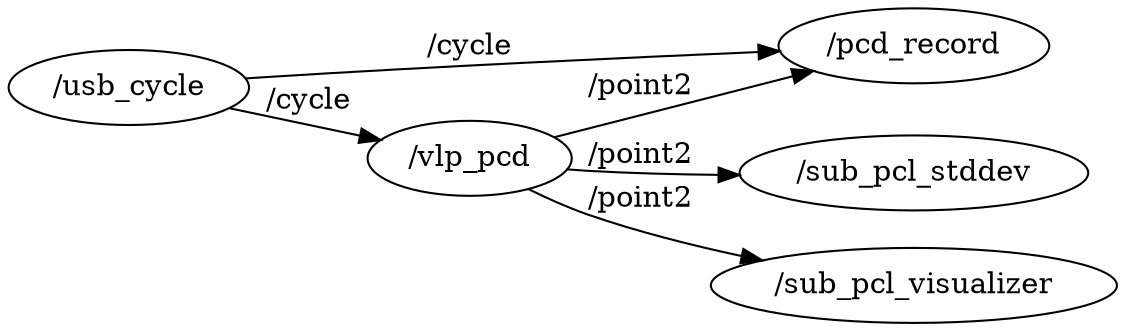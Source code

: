 digraph graphname {
	graph [bb="0,0,441.97,151",
		compound=True,
		rank=same,
		rankdir=LR,
		ranksep=0.2
	];
	node [label="\N"];
	n___pcd_record	 [URL=__pcd_record,
		height=0.5,
		label="/pcd_record",
		pos="362.68,133",
		shape=ellipse,
		tooltip="/pcd_record",
		width=1.4624];
	n___sub_pcl_stddev	 [URL=__sub_pcl_stddev,
		height=0.5,
		label="/sub_pcl_stddev",
		pos="362.68,72",
		shape=ellipse,
		tooltip="/sub_pcl_stddev",
		width=1.8776];
	n___vlp_pcd	 [URL=__vlp_pcd,
		height=0.5,
		label="/vlp_pcd",
		pos="186.79,79",
		shape=ellipse,
		tooltip="/vlp_pcd",
		width=1.1555];
	n___vlp_pcd -> n___pcd_record	 [URL=topic_3A__point2,
		label="/point2",
		lp="255.88,113.5",
		penwidth=1,
		pos="e,323.1,121.02 221.32,89.412 247.47,97.535 284.16,108.93 313.47,118.03"];
	n___vlp_pcd -> n___sub_pcl_stddev	 [URL=topic_3A__point2,
		label="/point2",
		lp="255.88,80.5",
		penwidth=1,
		pos="e,294.98,71.112 226.74,73.791 230,73.477 233.25,73.206 236.38,73 251.96,71.979 268.66,71.452 284.61,71.223"];
	n___sub_pcl_visualizer	 [URL=__sub_pcl_visualizer,
		height=0.5,
		label="/sub_pcl_visualizer",
		pos="362.68,18",
		shape=ellipse,
		tooltip="/sub_pcl_visualizer",
		width=2.2026];
	n___vlp_pcd -> n___sub_pcl_visualizer	 [URL=topic_3A__point2,
		label="/point2",
		lp="255.88,59.5",
		penwidth=1,
		pos="e,304.58,30.39 211.44,64.352 219.19,59.964 227.98,55.416 236.38,52 254.88,44.484 275.57,38.099 294.73,32.962"];
	n___usb_cycle	 [URL=__usb_cycle,
		height=0.5,
		label="/usb_cycle",
		pos="48.096,117",
		shape=ellipse,
		tooltip="/usb_cycle",
		width=1.336];
	n___usb_cycle -> n___pcd_record	 [URL=topic_3A__cycle,
		label="/cycle",
		lp="186.79,133.5",
		penwidth=1,
		pos="e,310.38,130.47 95.984,119.57 98.761,119.71 101.51,119.86 104.19,120 171.24,123.52 248.12,127.38 300.28,129.97"];
	n___usb_cycle -> n___vlp_pcd	 [URL=topic_3A__cycle,
		label="/cycle",
		lp="120.69,108.5",
		penwidth=1,
		pos="e,151.19,88.619 87.172,106.41 103.95,101.75 123.77,96.242 141.22,91.389"];
}
